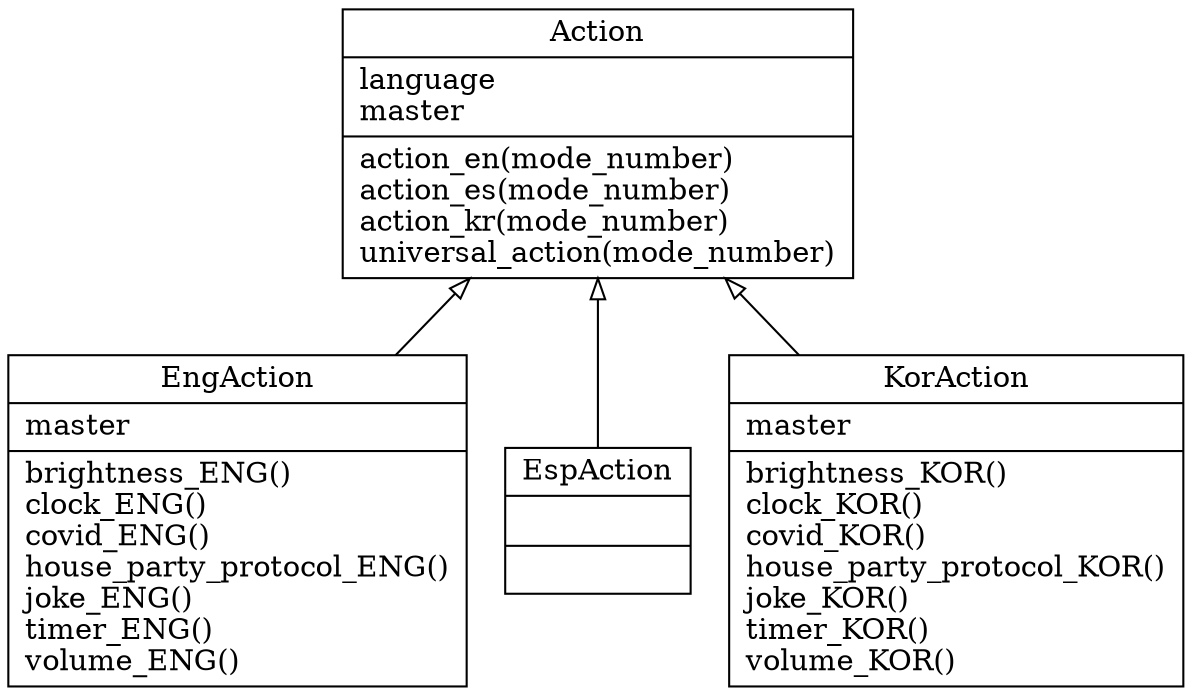 digraph "classes" {
charset="utf-8"
rankdir=BT
"0" [label="{Action|language\lmaster\l|action_en(mode_number)\laction_es(mode_number)\laction_kr(mode_number)\luniversal_action(mode_number)\l}", shape="record"];
"1" [label="{EngAction|master\l|brightness_ENG()\lclock_ENG()\lcovid_ENG()\lhouse_party_protocol_ENG()\ljoke_ENG()\ltimer_ENG()\lvolume_ENG()\l}", shape="record"];
"2" [label="{EspAction|\l|}", shape="record"];
"3" [label="{KorAction|master\l|brightness_KOR()\lclock_KOR()\lcovid_KOR()\lhouse_party_protocol_KOR()\ljoke_KOR()\ltimer_KOR()\lvolume_KOR()\l}", shape="record"];
"1" -> "0" [arrowhead="empty", arrowtail="none"];
"2" -> "0" [arrowhead="empty", arrowtail="none"];
"3" -> "0" [arrowhead="empty", arrowtail="none"];
}
